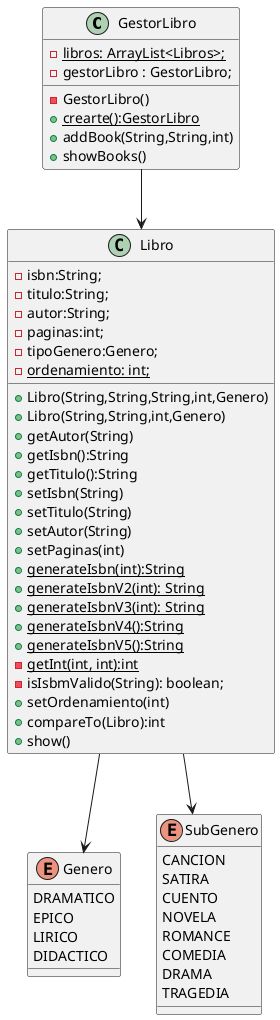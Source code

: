 
@startuml
GestorLibro--> Libro 

Libro --> Genero
Libro --> SubGenero
class GestorLibro{
-{static} libros: ArrayList<Libros>;
- gestorLibro : GestorLibro;
- GestorLibro()
+{static}crearte():GestorLibro
+addBook(String,String,int)
+showBooks()

}

class Libro {
   -isbn:String;
   -titulo:String;
   -autor:String;
   -paginas:int;
   -tipoGenero:Genero;
   - {static} ordenamiento: int;
   +Libro(String,String,String,int,Genero)
   +Libro(String,String,int,Genero)
   + getAutor(String)
   +getIsbn():String
   +getTitulo():String
   +setIsbn(String)
   +setTitulo(String)
   +setAutor(String)
   +setPaginas(int)
   +{static}generateIsbn(int):String
   +{static}generateIsbnV2(int): String
   +{static}generateIsbnV3(int): String
   +{static}generateIsbnV4():String
   +{static}generateIsbnV5():String
   -{static}getInt(int, int):int
   - isIsbmValido(String): boolean;
   + setOrdenamiento(int)
   +compareTo(Libro):int
   + show()
}

enum Genero {
      DRAMATICO
      EPICO
      LIRICO 
      DIDACTICO

}

enum SubGenero {
    CANCION
    SATIRA
    CUENTO
    NOVELA
    ROMANCE
    COMEDIA
    DRAMA
    TRAGEDIA
}
@enduml
